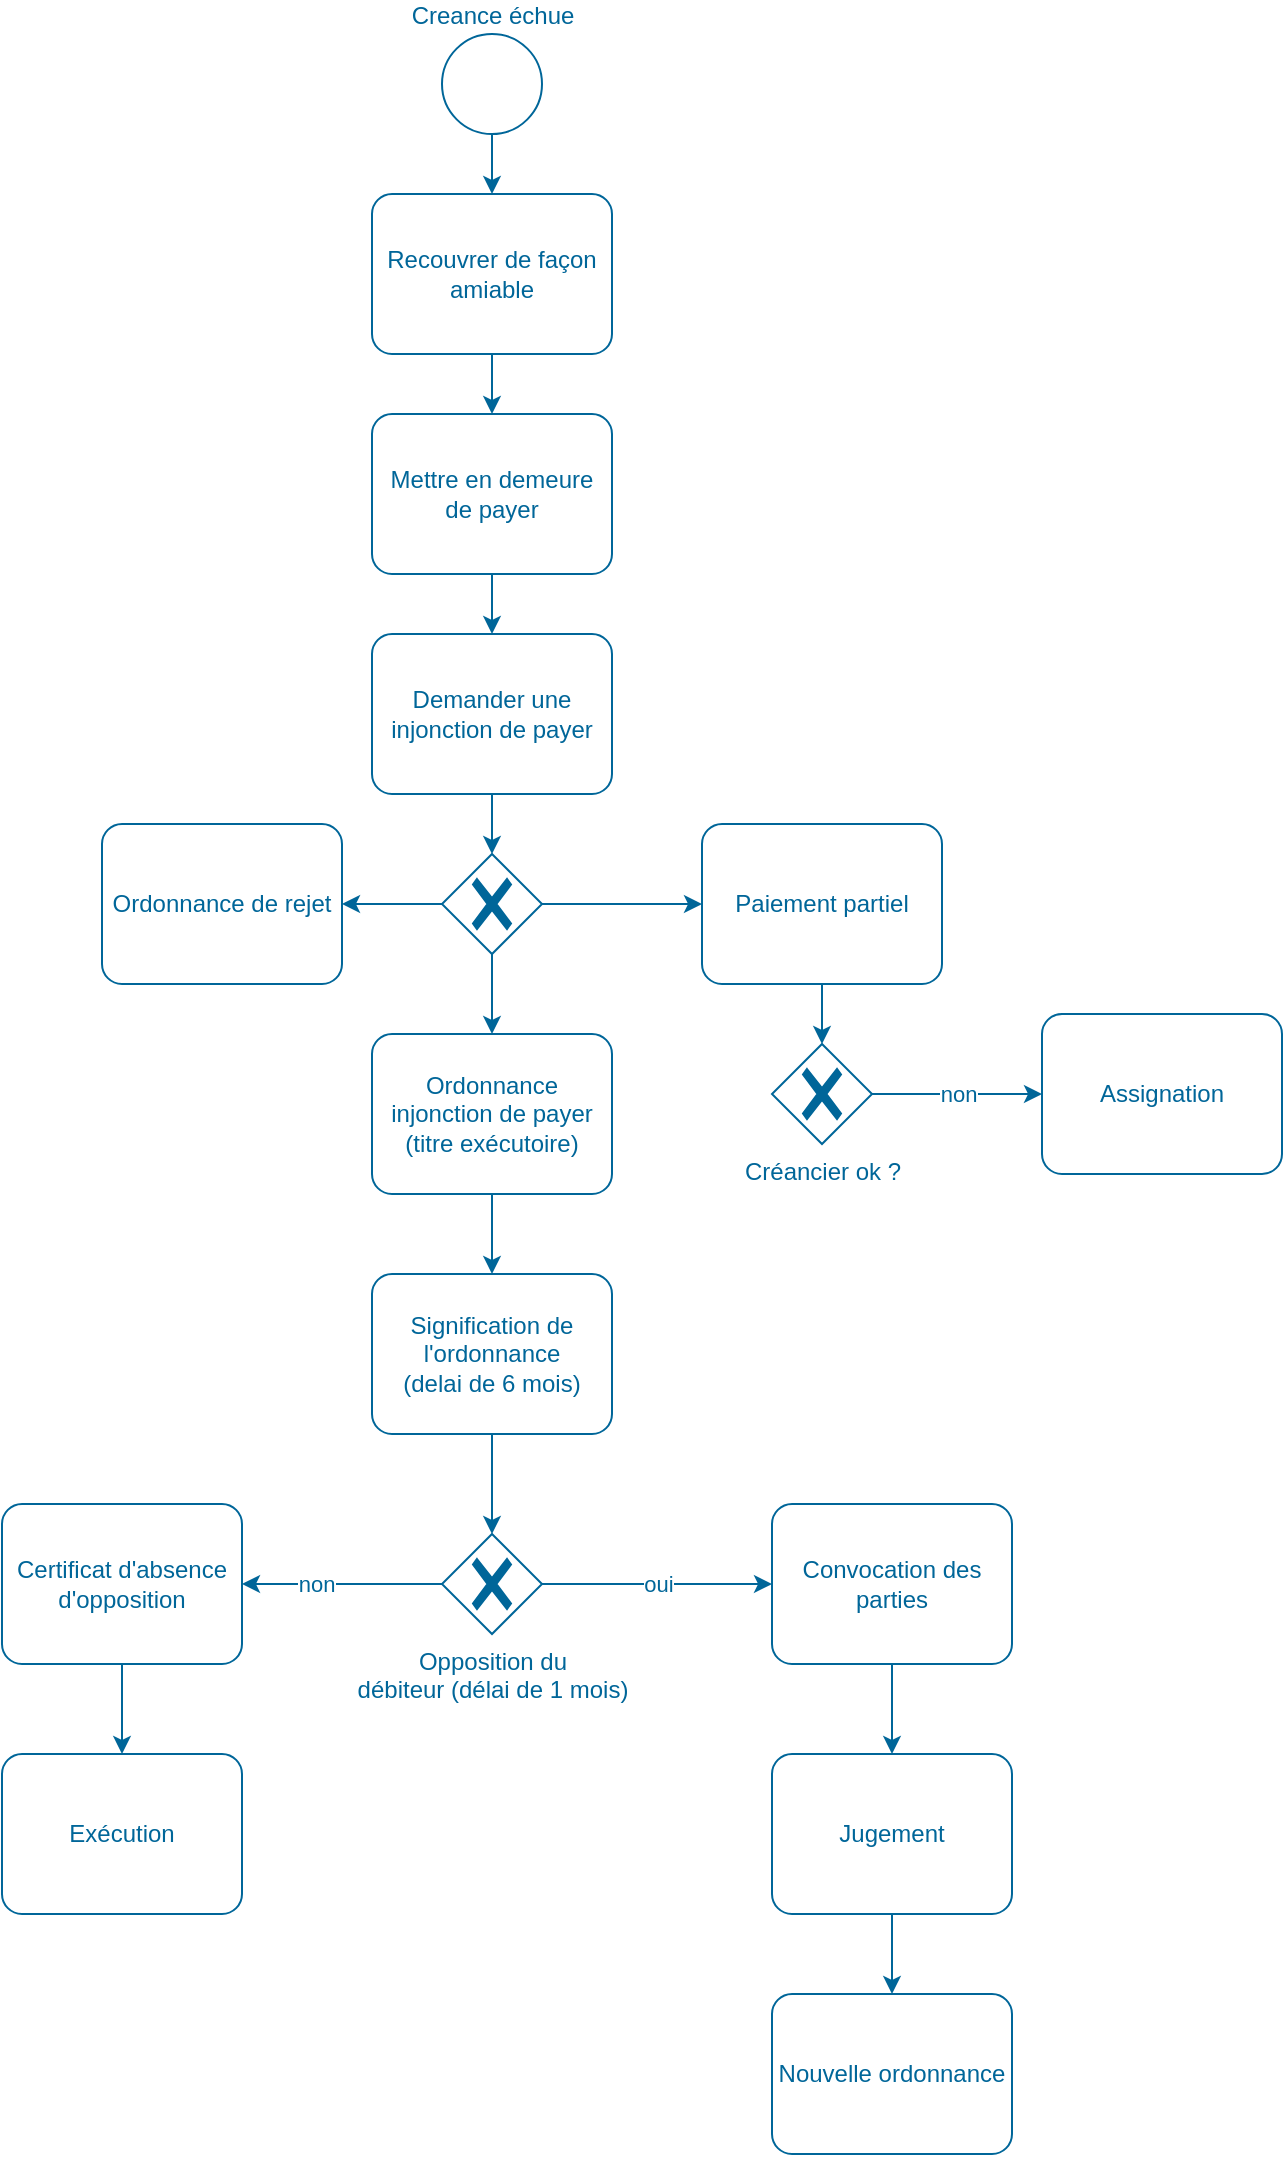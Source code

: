 <mxfile version="18.0.6" type="device"><diagram id="IC30DfWpHm3zf0DUk6xI" name="Page-1"><mxGraphModel dx="716" dy="442" grid="1" gridSize="10" guides="1" tooltips="1" connect="1" arrows="1" fold="1" page="1" pageScale="1" pageWidth="827" pageHeight="1169" math="0" shadow="0"><root><mxCell id="0"/><mxCell id="1" parent="0"/><mxCell id="mo4YtNh2FMaui9nxeeRb-11" style="edgeStyle=orthogonalEdgeStyle;rounded=0;orthogonalLoop=1;jettySize=auto;html=1;exitX=0.5;exitY=1;exitDx=0;exitDy=0;exitPerimeter=0;fontColor=#006699;strokeColor=#006699;" edge="1" parent="1" source="mo4YtNh2FMaui9nxeeRb-9" target="mo4YtNh2FMaui9nxeeRb-10"><mxGeometry relative="1" as="geometry"/></mxCell><mxCell id="mo4YtNh2FMaui9nxeeRb-9" value="Creance échue" style="points=[[0.145,0.145,0],[0.5,0,0],[0.855,0.145,0],[1,0.5,0],[0.855,0.855,0],[0.5,1,0],[0.145,0.855,0],[0,0.5,0]];shape=mxgraph.bpmn.event;html=1;verticalLabelPosition=top;labelBackgroundColor=#ffffff;verticalAlign=bottom;align=center;perimeter=ellipsePerimeter;outlineConnect=0;aspect=fixed;outline=standard;symbol=general;strokeColor=#006699;fontColor=#006699;labelPosition=center;" vertex="1" parent="1"><mxGeometry x="260" y="80" width="50" height="50" as="geometry"/></mxCell><mxCell id="mo4YtNh2FMaui9nxeeRb-13" style="edgeStyle=orthogonalEdgeStyle;rounded=0;orthogonalLoop=1;jettySize=auto;html=1;exitX=0.5;exitY=1;exitDx=0;exitDy=0;exitPerimeter=0;fontColor=#006699;strokeColor=#006699;" edge="1" parent="1" source="mo4YtNh2FMaui9nxeeRb-10" target="mo4YtNh2FMaui9nxeeRb-12"><mxGeometry relative="1" as="geometry"/></mxCell><mxCell id="mo4YtNh2FMaui9nxeeRb-10" value="Recouvrer de façon amiable" style="points=[[0.25,0,0],[0.5,0,0],[0.75,0,0],[1,0.25,0],[1,0.5,0],[1,0.75,0],[0.75,1,0],[0.5,1,0],[0.25,1,0],[0,0.75,0],[0,0.5,0],[0,0.25,0]];shape=mxgraph.bpmn.task;whiteSpace=wrap;rectStyle=rounded;size=10;taskMarker=abstract;fontColor=#006699;strokeColor=#006699;" vertex="1" parent="1"><mxGeometry x="225" y="160" width="120" height="80" as="geometry"/></mxCell><mxCell id="mo4YtNh2FMaui9nxeeRb-15" style="edgeStyle=orthogonalEdgeStyle;rounded=0;orthogonalLoop=1;jettySize=auto;html=1;exitX=0.5;exitY=1;exitDx=0;exitDy=0;exitPerimeter=0;entryX=0.5;entryY=0;entryDx=0;entryDy=0;entryPerimeter=0;fontColor=#006699;strokeColor=#006699;" edge="1" parent="1" source="mo4YtNh2FMaui9nxeeRb-12" target="mo4YtNh2FMaui9nxeeRb-14"><mxGeometry relative="1" as="geometry"/></mxCell><mxCell id="mo4YtNh2FMaui9nxeeRb-12" value="Mettre en demeure de payer" style="points=[[0.25,0,0],[0.5,0,0],[0.75,0,0],[1,0.25,0],[1,0.5,0],[1,0.75,0],[0.75,1,0],[0.5,1,0],[0.25,1,0],[0,0.75,0],[0,0.5,0],[0,0.25,0]];shape=mxgraph.bpmn.task;whiteSpace=wrap;rectStyle=rounded;size=10;taskMarker=abstract;fontColor=#006699;strokeColor=#006699;" vertex="1" parent="1"><mxGeometry x="225" y="270" width="120" height="80" as="geometry"/></mxCell><mxCell id="mo4YtNh2FMaui9nxeeRb-17" style="edgeStyle=orthogonalEdgeStyle;rounded=0;orthogonalLoop=1;jettySize=auto;html=1;exitX=0.5;exitY=1;exitDx=0;exitDy=0;exitPerimeter=0;fontColor=#006699;strokeColor=#006699;" edge="1" parent="1" source="mo4YtNh2FMaui9nxeeRb-14" target="mo4YtNh2FMaui9nxeeRb-16"><mxGeometry relative="1" as="geometry"/></mxCell><mxCell id="mo4YtNh2FMaui9nxeeRb-14" value="Demander une injonction de payer" style="points=[[0.25,0,0],[0.5,0,0],[0.75,0,0],[1,0.25,0],[1,0.5,0],[1,0.75,0],[0.75,1,0],[0.5,1,0],[0.25,1,0],[0,0.75,0],[0,0.5,0],[0,0.25,0]];shape=mxgraph.bpmn.task;whiteSpace=wrap;rectStyle=rounded;size=10;taskMarker=abstract;fontColor=#006699;strokeColor=#006699;" vertex="1" parent="1"><mxGeometry x="225" y="380" width="120" height="80" as="geometry"/></mxCell><mxCell id="mo4YtNh2FMaui9nxeeRb-19" style="edgeStyle=orthogonalEdgeStyle;rounded=0;orthogonalLoop=1;jettySize=auto;html=1;exitX=0;exitY=0.5;exitDx=0;exitDy=0;exitPerimeter=0;fontColor=#006699;strokeColor=#006699;" edge="1" parent="1" source="mo4YtNh2FMaui9nxeeRb-16" target="mo4YtNh2FMaui9nxeeRb-18"><mxGeometry relative="1" as="geometry"/></mxCell><mxCell id="mo4YtNh2FMaui9nxeeRb-29" style="edgeStyle=orthogonalEdgeStyle;rounded=0;orthogonalLoop=1;jettySize=auto;html=1;exitX=1;exitY=0.5;exitDx=0;exitDy=0;exitPerimeter=0;fontColor=#006699;strokeColor=#006699;" edge="1" parent="1" source="mo4YtNh2FMaui9nxeeRb-16" target="mo4YtNh2FMaui9nxeeRb-20"><mxGeometry relative="1" as="geometry"/></mxCell><mxCell id="mo4YtNh2FMaui9nxeeRb-30" style="edgeStyle=orthogonalEdgeStyle;rounded=0;orthogonalLoop=1;jettySize=auto;html=1;exitX=0.5;exitY=1;exitDx=0;exitDy=0;exitPerimeter=0;fontColor=#006699;strokeColor=#006699;" edge="1" parent="1" source="mo4YtNh2FMaui9nxeeRb-16" target="mo4YtNh2FMaui9nxeeRb-28"><mxGeometry relative="1" as="geometry"/></mxCell><mxCell id="mo4YtNh2FMaui9nxeeRb-16" value="" style="points=[[0.25,0.25,0],[0.5,0,0],[0.75,0.25,0],[1,0.5,0],[0.75,0.75,0],[0.5,1,0],[0.25,0.75,0],[0,0.5,0]];shape=mxgraph.bpmn.gateway2;html=1;verticalLabelPosition=bottom;labelBackgroundColor=#ffffff;verticalAlign=top;align=center;perimeter=rhombusPerimeter;outlineConnect=0;outline=none;symbol=none;gwType=exclusive;fontColor=#006699;strokeColor=#006699;" vertex="1" parent="1"><mxGeometry x="260" y="490" width="50" height="50" as="geometry"/></mxCell><mxCell id="mo4YtNh2FMaui9nxeeRb-18" value="Ordonnance de rejet" style="points=[[0.25,0,0],[0.5,0,0],[0.75,0,0],[1,0.25,0],[1,0.5,0],[1,0.75,0],[0.75,1,0],[0.5,1,0],[0.25,1,0],[0,0.75,0],[0,0.5,0],[0,0.25,0]];shape=mxgraph.bpmn.task;whiteSpace=wrap;rectStyle=rounded;size=10;taskMarker=abstract;fontColor=#006699;strokeColor=#006699;" vertex="1" parent="1"><mxGeometry x="90" y="475" width="120" height="80" as="geometry"/></mxCell><mxCell id="mo4YtNh2FMaui9nxeeRb-25" style="edgeStyle=orthogonalEdgeStyle;rounded=0;orthogonalLoop=1;jettySize=auto;html=1;exitX=0.5;exitY=1;exitDx=0;exitDy=0;exitPerimeter=0;fontColor=#006699;strokeColor=#006699;" edge="1" parent="1" source="mo4YtNh2FMaui9nxeeRb-20" target="mo4YtNh2FMaui9nxeeRb-24"><mxGeometry relative="1" as="geometry"/></mxCell><mxCell id="mo4YtNh2FMaui9nxeeRb-20" value="Paiement partiel" style="points=[[0.25,0,0],[0.5,0,0],[0.75,0,0],[1,0.25,0],[1,0.5,0],[1,0.75,0],[0.75,1,0],[0.5,1,0],[0.25,1,0],[0,0.75,0],[0,0.5,0],[0,0.25,0]];shape=mxgraph.bpmn.task;whiteSpace=wrap;rectStyle=rounded;size=10;taskMarker=abstract;fontColor=#006699;strokeColor=#006699;" vertex="1" parent="1"><mxGeometry x="390" y="475" width="120" height="80" as="geometry"/></mxCell><mxCell id="mo4YtNh2FMaui9nxeeRb-35" style="edgeStyle=orthogonalEdgeStyle;rounded=0;orthogonalLoop=1;jettySize=auto;html=1;exitX=0.5;exitY=1;exitDx=0;exitDy=0;exitPerimeter=0;fontColor=#006699;strokeColor=#006699;" edge="1" parent="1" source="mo4YtNh2FMaui9nxeeRb-22" target="mo4YtNh2FMaui9nxeeRb-34"><mxGeometry relative="1" as="geometry"/></mxCell><mxCell id="mo4YtNh2FMaui9nxeeRb-22" value="Signification de l'ordonnance&#10;(delai de 6 mois)" style="points=[[0.25,0,0],[0.5,0,0],[0.75,0,0],[1,0.25,0],[1,0.5,0],[1,0.75,0],[0.75,1,0],[0.5,1,0],[0.25,1,0],[0,0.75,0],[0,0.5,0],[0,0.25,0]];shape=mxgraph.bpmn.task;whiteSpace=wrap;rectStyle=rounded;size=10;taskMarker=abstract;fontColor=#006699;strokeColor=#006699;" vertex="1" parent="1"><mxGeometry x="225" y="700" width="120" height="80" as="geometry"/></mxCell><mxCell id="mo4YtNh2FMaui9nxeeRb-27" value="non" style="edgeStyle=orthogonalEdgeStyle;rounded=0;orthogonalLoop=1;jettySize=auto;html=1;exitX=1;exitY=0.5;exitDx=0;exitDy=0;exitPerimeter=0;fontColor=#006699;strokeColor=#006699;" edge="1" parent="1" source="mo4YtNh2FMaui9nxeeRb-24" target="mo4YtNh2FMaui9nxeeRb-26"><mxGeometry relative="1" as="geometry"/></mxCell><mxCell id="mo4YtNh2FMaui9nxeeRb-24" value="Créancier ok ?" style="points=[[0.25,0.25,0],[0.5,0,0],[0.75,0.25,0],[1,0.5,0],[0.75,0.75,0],[0.5,1,0],[0.25,0.75,0],[0,0.5,0]];shape=mxgraph.bpmn.gateway2;html=1;verticalLabelPosition=bottom;labelBackgroundColor=#ffffff;verticalAlign=top;align=center;perimeter=rhombusPerimeter;outlineConnect=0;outline=none;symbol=none;gwType=exclusive;fontColor=#006699;strokeColor=#006699;" vertex="1" parent="1"><mxGeometry x="425" y="585" width="50" height="50" as="geometry"/></mxCell><mxCell id="mo4YtNh2FMaui9nxeeRb-26" value="Assignation" style="points=[[0.25,0,0],[0.5,0,0],[0.75,0,0],[1,0.25,0],[1,0.5,0],[1,0.75,0],[0.75,1,0],[0.5,1,0],[0.25,1,0],[0,0.75,0],[0,0.5,0],[0,0.25,0]];shape=mxgraph.bpmn.task;whiteSpace=wrap;rectStyle=rounded;size=10;taskMarker=abstract;fontColor=#006699;strokeColor=#006699;" vertex="1" parent="1"><mxGeometry x="560" y="570" width="120" height="80" as="geometry"/></mxCell><mxCell id="mo4YtNh2FMaui9nxeeRb-31" style="edgeStyle=orthogonalEdgeStyle;rounded=0;orthogonalLoop=1;jettySize=auto;html=1;exitX=0.5;exitY=1;exitDx=0;exitDy=0;exitPerimeter=0;fontColor=#006699;strokeColor=#006699;" edge="1" parent="1" source="mo4YtNh2FMaui9nxeeRb-28" target="mo4YtNh2FMaui9nxeeRb-22"><mxGeometry relative="1" as="geometry"/></mxCell><mxCell id="mo4YtNh2FMaui9nxeeRb-28" value="Ordonnance injonction de payer (titre exécutoire)" style="points=[[0.25,0,0],[0.5,0,0],[0.75,0,0],[1,0.25,0],[1,0.5,0],[1,0.75,0],[0.75,1,0],[0.5,1,0],[0.25,1,0],[0,0.75,0],[0,0.5,0],[0,0.25,0]];shape=mxgraph.bpmn.task;whiteSpace=wrap;rectStyle=rounded;size=10;taskMarker=abstract;fontColor=#006699;strokeColor=#006699;" vertex="1" parent="1"><mxGeometry x="225" y="580" width="120" height="80" as="geometry"/></mxCell><mxCell id="mo4YtNh2FMaui9nxeeRb-37" value="oui" style="edgeStyle=orthogonalEdgeStyle;rounded=0;orthogonalLoop=1;jettySize=auto;html=1;exitX=1;exitY=0.5;exitDx=0;exitDy=0;exitPerimeter=0;fontColor=#006699;strokeColor=#006699;" edge="1" parent="1" source="mo4YtNh2FMaui9nxeeRb-34" target="mo4YtNh2FMaui9nxeeRb-36"><mxGeometry relative="1" as="geometry"/></mxCell><mxCell id="mo4YtNh2FMaui9nxeeRb-43" style="edgeStyle=orthogonalEdgeStyle;rounded=0;orthogonalLoop=1;jettySize=auto;html=1;fontColor=#006699;strokeColor=#006699;" edge="1" parent="1" source="mo4YtNh2FMaui9nxeeRb-34" target="mo4YtNh2FMaui9nxeeRb-42"><mxGeometry relative="1" as="geometry"/></mxCell><mxCell id="mo4YtNh2FMaui9nxeeRb-44" value="non" style="edgeLabel;html=1;align=center;verticalAlign=middle;resizable=0;points=[];fontColor=#006699;" vertex="1" connectable="0" parent="mo4YtNh2FMaui9nxeeRb-43"><mxGeometry x="0.269" relative="1" as="geometry"><mxPoint as="offset"/></mxGeometry></mxCell><mxCell id="mo4YtNh2FMaui9nxeeRb-34" value="Opposition du&lt;br&gt;débiteur (délai de 1 mois)" style="points=[[0.25,0.25,0],[0.5,0,0],[0.75,0.25,0],[1,0.5,0],[0.75,0.75,0],[0.5,1,0],[0.25,0.75,0],[0,0.5,0]];shape=mxgraph.bpmn.gateway2;html=1;verticalLabelPosition=bottom;labelBackgroundColor=#ffffff;verticalAlign=top;align=center;perimeter=rhombusPerimeter;outlineConnect=0;outline=none;symbol=none;gwType=exclusive;fontColor=#006699;strokeColor=#006699;" vertex="1" parent="1"><mxGeometry x="260" y="830" width="50" height="50" as="geometry"/></mxCell><mxCell id="mo4YtNh2FMaui9nxeeRb-39" style="edgeStyle=orthogonalEdgeStyle;rounded=0;orthogonalLoop=1;jettySize=auto;html=1;exitX=0.5;exitY=1;exitDx=0;exitDy=0;exitPerimeter=0;fontColor=#006699;strokeColor=#006699;" edge="1" parent="1" source="mo4YtNh2FMaui9nxeeRb-36" target="mo4YtNh2FMaui9nxeeRb-38"><mxGeometry relative="1" as="geometry"/></mxCell><mxCell id="mo4YtNh2FMaui9nxeeRb-36" value="Convocation des parties" style="points=[[0.25,0,0],[0.5,0,0],[0.75,0,0],[1,0.25,0],[1,0.5,0],[1,0.75,0],[0.75,1,0],[0.5,1,0],[0.25,1,0],[0,0.75,0],[0,0.5,0],[0,0.25,0]];shape=mxgraph.bpmn.task;whiteSpace=wrap;rectStyle=rounded;size=10;taskMarker=abstract;fontColor=#006699;strokeColor=#006699;" vertex="1" parent="1"><mxGeometry x="425" y="815" width="120" height="80" as="geometry"/></mxCell><mxCell id="mo4YtNh2FMaui9nxeeRb-41" style="edgeStyle=orthogonalEdgeStyle;rounded=0;orthogonalLoop=1;jettySize=auto;html=1;exitX=0.5;exitY=1;exitDx=0;exitDy=0;exitPerimeter=0;fontColor=#006699;strokeColor=#006699;" edge="1" parent="1" source="mo4YtNh2FMaui9nxeeRb-38" target="mo4YtNh2FMaui9nxeeRb-40"><mxGeometry relative="1" as="geometry"/></mxCell><mxCell id="mo4YtNh2FMaui9nxeeRb-38" value="Jugement" style="points=[[0.25,0,0],[0.5,0,0],[0.75,0,0],[1,0.25,0],[1,0.5,0],[1,0.75,0],[0.75,1,0],[0.5,1,0],[0.25,1,0],[0,0.75,0],[0,0.5,0],[0,0.25,0]];shape=mxgraph.bpmn.task;whiteSpace=wrap;rectStyle=rounded;size=10;taskMarker=abstract;fontColor=#006699;strokeColor=#006699;" vertex="1" parent="1"><mxGeometry x="425" y="940" width="120" height="80" as="geometry"/></mxCell><mxCell id="mo4YtNh2FMaui9nxeeRb-40" value="Nouvelle ordonnance" style="points=[[0.25,0,0],[0.5,0,0],[0.75,0,0],[1,0.25,0],[1,0.5,0],[1,0.75,0],[0.75,1,0],[0.5,1,0],[0.25,1,0],[0,0.75,0],[0,0.5,0],[0,0.25,0]];shape=mxgraph.bpmn.task;whiteSpace=wrap;rectStyle=rounded;size=10;taskMarker=abstract;fontColor=#006699;strokeColor=#006699;" vertex="1" parent="1"><mxGeometry x="425" y="1060" width="120" height="80" as="geometry"/></mxCell><mxCell id="mo4YtNh2FMaui9nxeeRb-46" style="edgeStyle=orthogonalEdgeStyle;rounded=0;orthogonalLoop=1;jettySize=auto;html=1;exitX=0.5;exitY=1;exitDx=0;exitDy=0;exitPerimeter=0;fontColor=#006699;strokeColor=#006699;" edge="1" parent="1" source="mo4YtNh2FMaui9nxeeRb-42" target="mo4YtNh2FMaui9nxeeRb-45"><mxGeometry relative="1" as="geometry"/></mxCell><mxCell id="mo4YtNh2FMaui9nxeeRb-42" value="Certificat d'absence d'opposition" style="points=[[0.25,0,0],[0.5,0,0],[0.75,0,0],[1,0.25,0],[1,0.5,0],[1,0.75,0],[0.75,1,0],[0.5,1,0],[0.25,1,0],[0,0.75,0],[0,0.5,0],[0,0.25,0]];shape=mxgraph.bpmn.task;whiteSpace=wrap;rectStyle=rounded;size=10;taskMarker=abstract;fontColor=#006699;strokeColor=#006699;" vertex="1" parent="1"><mxGeometry x="40" y="815" width="120" height="80" as="geometry"/></mxCell><mxCell id="mo4YtNh2FMaui9nxeeRb-45" value="Exécution" style="points=[[0.25,0,0],[0.5,0,0],[0.75,0,0],[1,0.25,0],[1,0.5,0],[1,0.75,0],[0.75,1,0],[0.5,1,0],[0.25,1,0],[0,0.75,0],[0,0.5,0],[0,0.25,0]];shape=mxgraph.bpmn.task;whiteSpace=wrap;rectStyle=rounded;size=10;taskMarker=abstract;fontColor=#006699;strokeColor=#006699;" vertex="1" parent="1"><mxGeometry x="40" y="940" width="120" height="80" as="geometry"/></mxCell></root></mxGraphModel></diagram></mxfile>